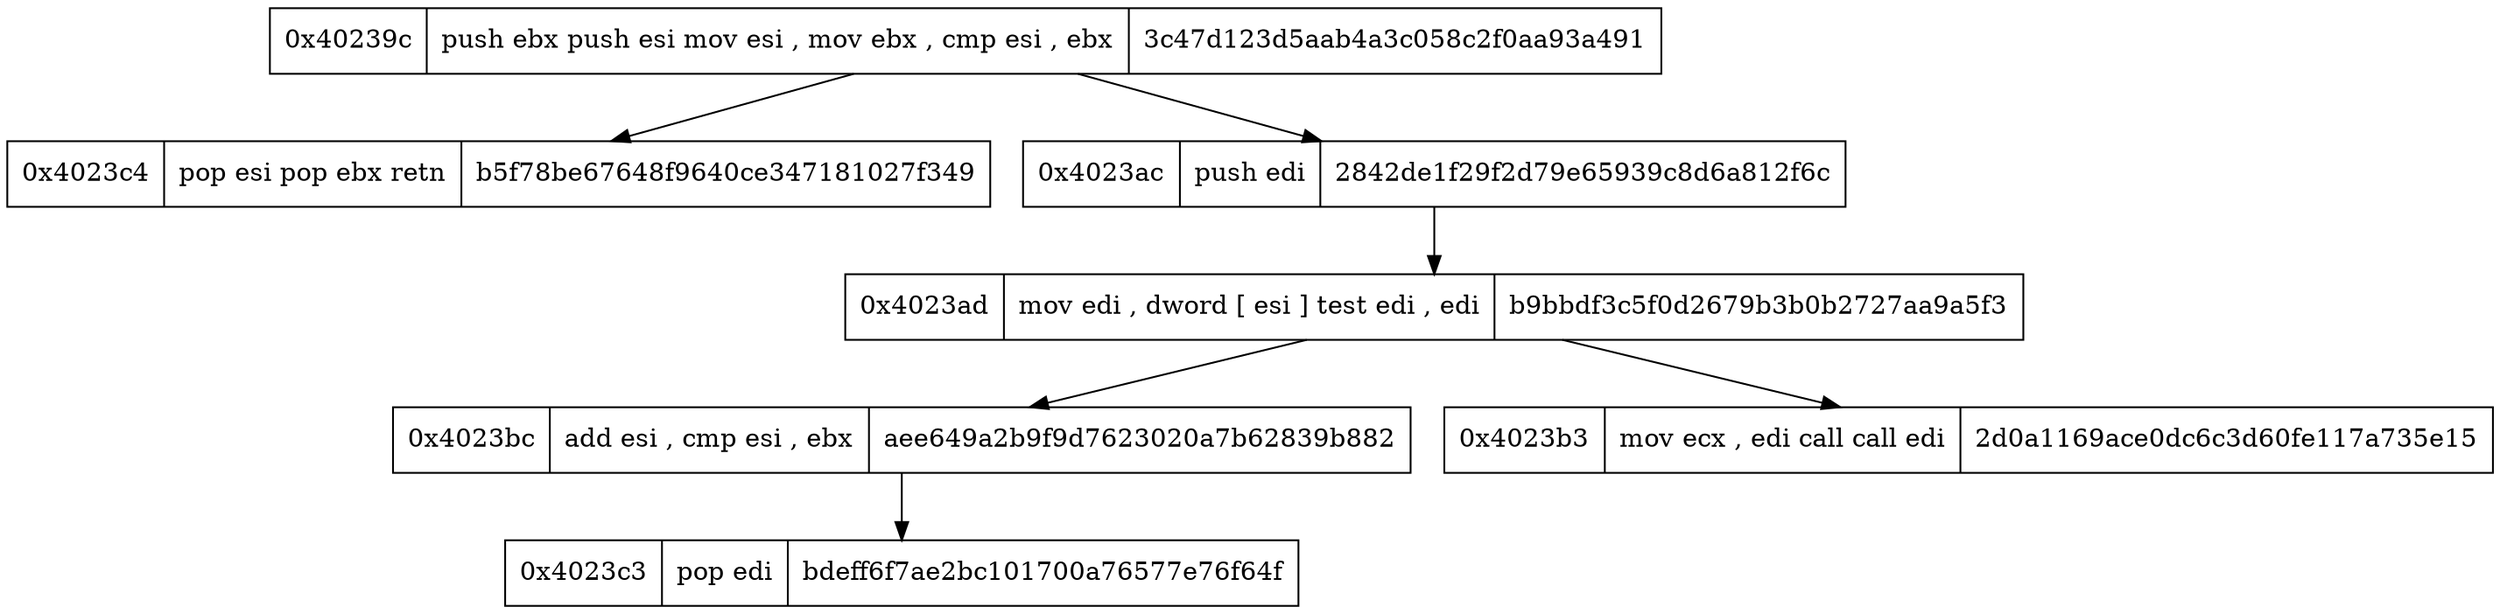 digraph{
node [shape=record];
"0x40239c"[label="0x40239c|  push ebx
 push esi
 mov esi , 
 mov ebx , 
 cmp esi ,  ebx
| 3c47d123d5aab4a3c058c2f0aa93a491"] "0x40239c" -> "0x4023c4""0x40239c" -> "0x4023ac""0x4023c4"[label="0x4023c4|  pop esi
 pop ebx
 retn
| b5f78be67648f9640ce347181027f349"] "0x4023ac"[label="0x4023ac|  push edi
| 2842de1f29f2d79e65939c8d6a812f6c"] "0x4023ac" -> "0x4023ad""0x4023bc"[label="0x4023bc|  add esi , 
 cmp esi ,  ebx
| aee649a2b9f9d7623020a7b62839b882"] "0x4023bc" -> "0x4023c3""0x4023b3"[label="0x4023b3|  mov ecx ,  edi
 call
 call edi
| 2d0a1169ace0dc6c3d60fe117a735e15"] "0x4023ad"[label="0x4023ad|  mov edi ,  dword  [ esi ]
 test edi ,  edi
| b9bbdf3c5f0d2679b3b0b2727aa9a5f3"] "0x4023ad" -> "0x4023bc""0x4023ad" -> "0x4023b3""0x4023c3"[label="0x4023c3|  pop edi
| bdeff6f7ae2bc101700a76577e76f64f"] }